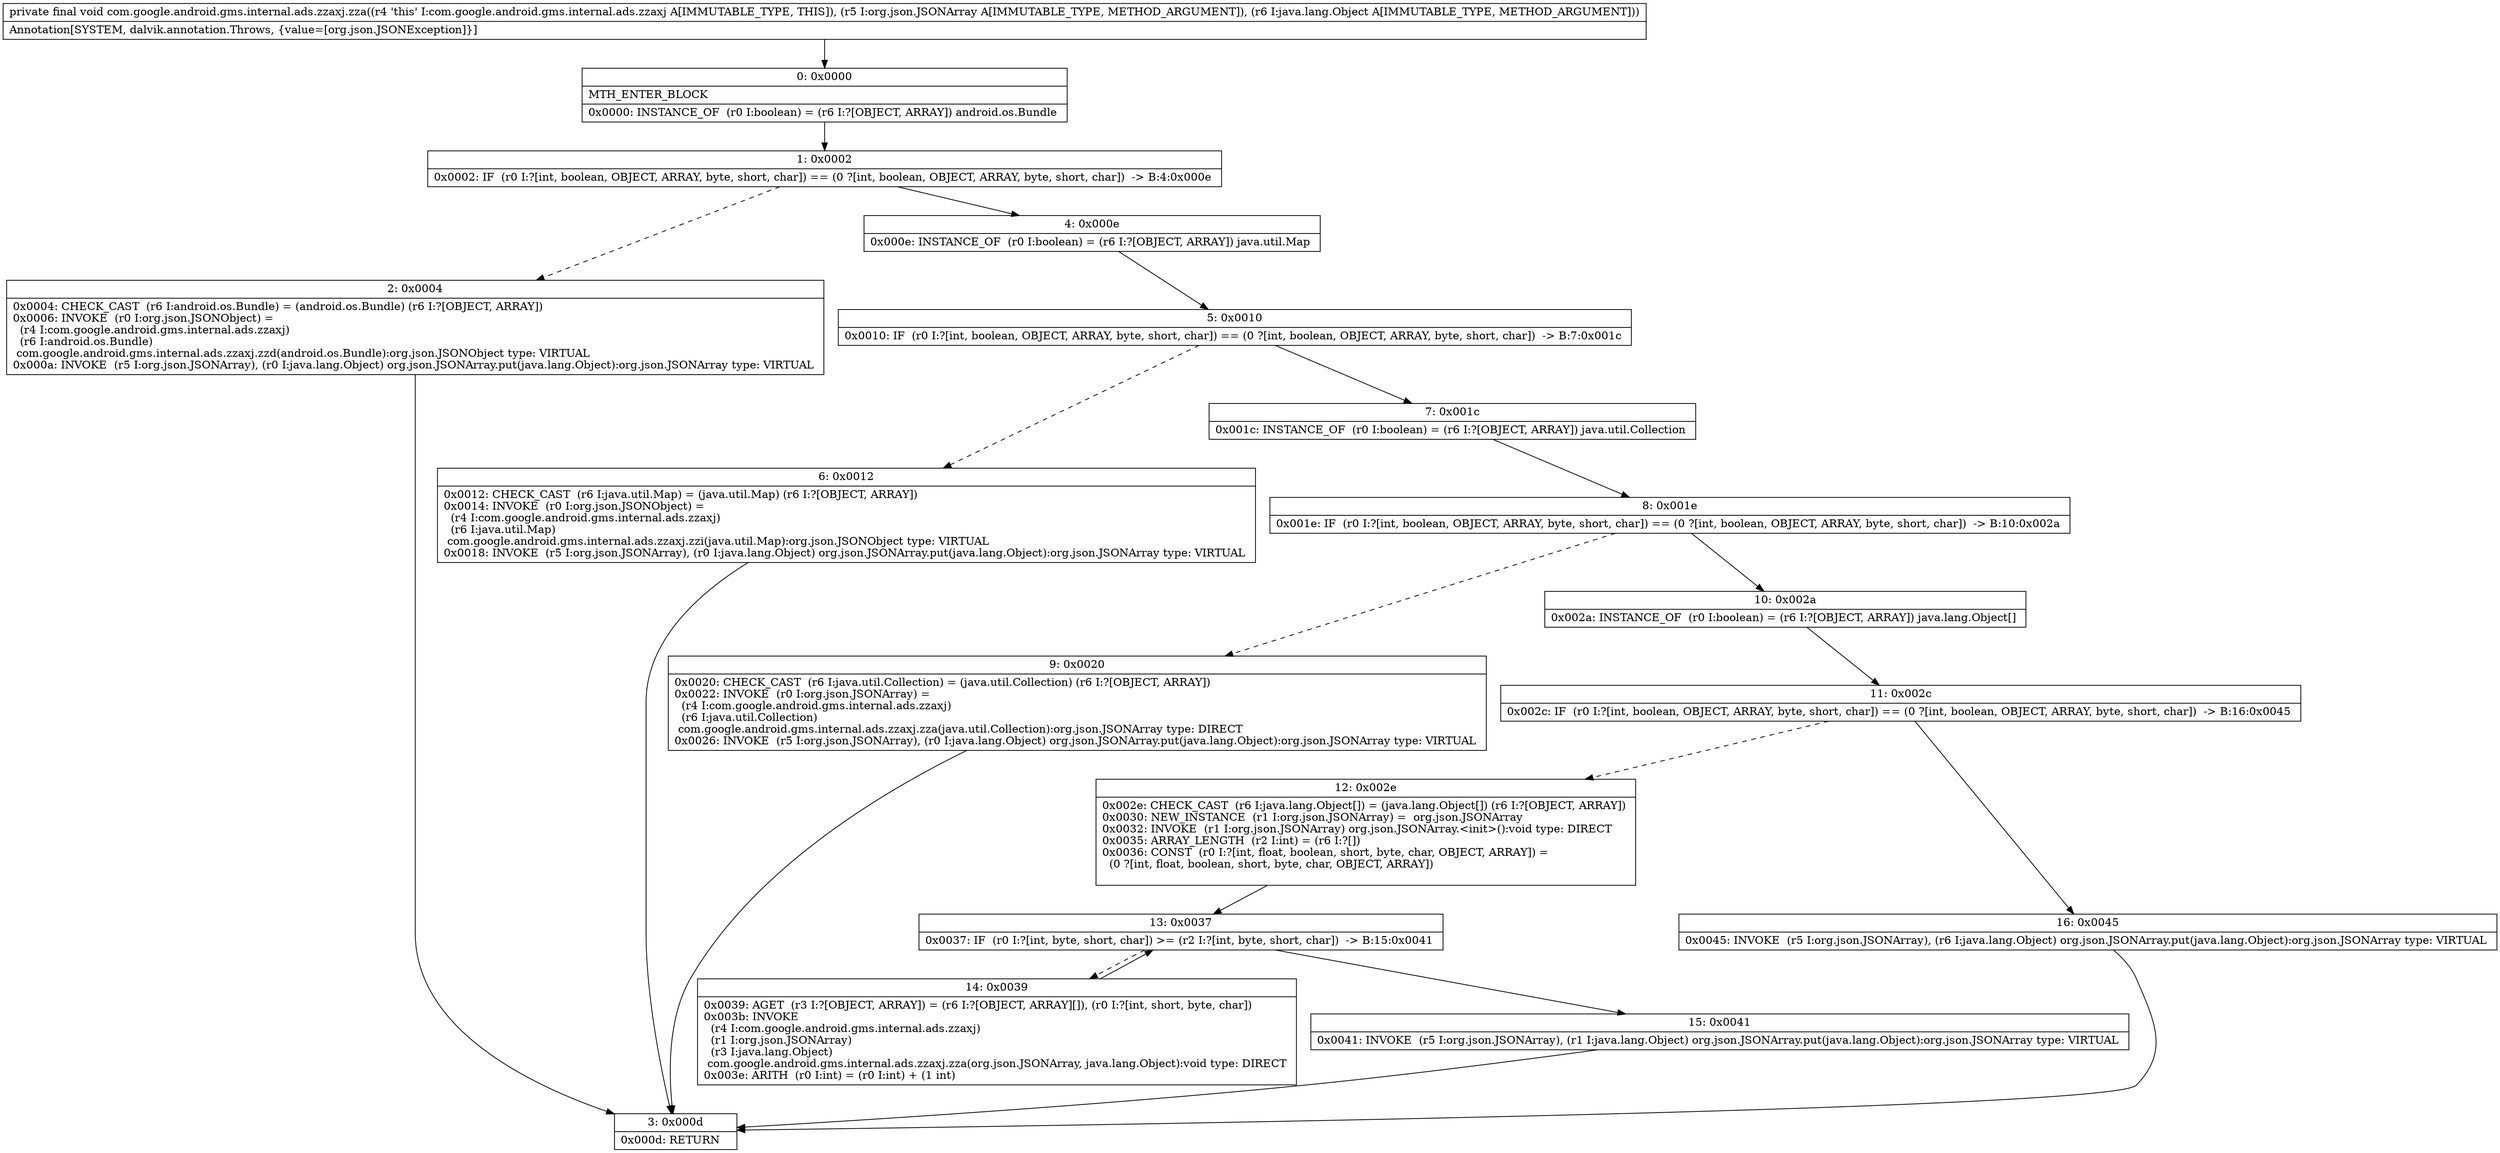 digraph "CFG forcom.google.android.gms.internal.ads.zzaxj.zza(Lorg\/json\/JSONArray;Ljava\/lang\/Object;)V" {
Node_0 [shape=record,label="{0\:\ 0x0000|MTH_ENTER_BLOCK\l|0x0000: INSTANCE_OF  (r0 I:boolean) = (r6 I:?[OBJECT, ARRAY]) android.os.Bundle \l}"];
Node_1 [shape=record,label="{1\:\ 0x0002|0x0002: IF  (r0 I:?[int, boolean, OBJECT, ARRAY, byte, short, char]) == (0 ?[int, boolean, OBJECT, ARRAY, byte, short, char])  \-\> B:4:0x000e \l}"];
Node_2 [shape=record,label="{2\:\ 0x0004|0x0004: CHECK_CAST  (r6 I:android.os.Bundle) = (android.os.Bundle) (r6 I:?[OBJECT, ARRAY]) \l0x0006: INVOKE  (r0 I:org.json.JSONObject) = \l  (r4 I:com.google.android.gms.internal.ads.zzaxj)\l  (r6 I:android.os.Bundle)\l com.google.android.gms.internal.ads.zzaxj.zzd(android.os.Bundle):org.json.JSONObject type: VIRTUAL \l0x000a: INVOKE  (r5 I:org.json.JSONArray), (r0 I:java.lang.Object) org.json.JSONArray.put(java.lang.Object):org.json.JSONArray type: VIRTUAL \l}"];
Node_3 [shape=record,label="{3\:\ 0x000d|0x000d: RETURN   \l}"];
Node_4 [shape=record,label="{4\:\ 0x000e|0x000e: INSTANCE_OF  (r0 I:boolean) = (r6 I:?[OBJECT, ARRAY]) java.util.Map \l}"];
Node_5 [shape=record,label="{5\:\ 0x0010|0x0010: IF  (r0 I:?[int, boolean, OBJECT, ARRAY, byte, short, char]) == (0 ?[int, boolean, OBJECT, ARRAY, byte, short, char])  \-\> B:7:0x001c \l}"];
Node_6 [shape=record,label="{6\:\ 0x0012|0x0012: CHECK_CAST  (r6 I:java.util.Map) = (java.util.Map) (r6 I:?[OBJECT, ARRAY]) \l0x0014: INVOKE  (r0 I:org.json.JSONObject) = \l  (r4 I:com.google.android.gms.internal.ads.zzaxj)\l  (r6 I:java.util.Map)\l com.google.android.gms.internal.ads.zzaxj.zzi(java.util.Map):org.json.JSONObject type: VIRTUAL \l0x0018: INVOKE  (r5 I:org.json.JSONArray), (r0 I:java.lang.Object) org.json.JSONArray.put(java.lang.Object):org.json.JSONArray type: VIRTUAL \l}"];
Node_7 [shape=record,label="{7\:\ 0x001c|0x001c: INSTANCE_OF  (r0 I:boolean) = (r6 I:?[OBJECT, ARRAY]) java.util.Collection \l}"];
Node_8 [shape=record,label="{8\:\ 0x001e|0x001e: IF  (r0 I:?[int, boolean, OBJECT, ARRAY, byte, short, char]) == (0 ?[int, boolean, OBJECT, ARRAY, byte, short, char])  \-\> B:10:0x002a \l}"];
Node_9 [shape=record,label="{9\:\ 0x0020|0x0020: CHECK_CAST  (r6 I:java.util.Collection) = (java.util.Collection) (r6 I:?[OBJECT, ARRAY]) \l0x0022: INVOKE  (r0 I:org.json.JSONArray) = \l  (r4 I:com.google.android.gms.internal.ads.zzaxj)\l  (r6 I:java.util.Collection)\l com.google.android.gms.internal.ads.zzaxj.zza(java.util.Collection):org.json.JSONArray type: DIRECT \l0x0026: INVOKE  (r5 I:org.json.JSONArray), (r0 I:java.lang.Object) org.json.JSONArray.put(java.lang.Object):org.json.JSONArray type: VIRTUAL \l}"];
Node_10 [shape=record,label="{10\:\ 0x002a|0x002a: INSTANCE_OF  (r0 I:boolean) = (r6 I:?[OBJECT, ARRAY]) java.lang.Object[] \l}"];
Node_11 [shape=record,label="{11\:\ 0x002c|0x002c: IF  (r0 I:?[int, boolean, OBJECT, ARRAY, byte, short, char]) == (0 ?[int, boolean, OBJECT, ARRAY, byte, short, char])  \-\> B:16:0x0045 \l}"];
Node_12 [shape=record,label="{12\:\ 0x002e|0x002e: CHECK_CAST  (r6 I:java.lang.Object[]) = (java.lang.Object[]) (r6 I:?[OBJECT, ARRAY]) \l0x0030: NEW_INSTANCE  (r1 I:org.json.JSONArray) =  org.json.JSONArray \l0x0032: INVOKE  (r1 I:org.json.JSONArray) org.json.JSONArray.\<init\>():void type: DIRECT \l0x0035: ARRAY_LENGTH  (r2 I:int) = (r6 I:?[]) \l0x0036: CONST  (r0 I:?[int, float, boolean, short, byte, char, OBJECT, ARRAY]) = \l  (0 ?[int, float, boolean, short, byte, char, OBJECT, ARRAY])\l \l}"];
Node_13 [shape=record,label="{13\:\ 0x0037|0x0037: IF  (r0 I:?[int, byte, short, char]) \>= (r2 I:?[int, byte, short, char])  \-\> B:15:0x0041 \l}"];
Node_14 [shape=record,label="{14\:\ 0x0039|0x0039: AGET  (r3 I:?[OBJECT, ARRAY]) = (r6 I:?[OBJECT, ARRAY][]), (r0 I:?[int, short, byte, char]) \l0x003b: INVOKE  \l  (r4 I:com.google.android.gms.internal.ads.zzaxj)\l  (r1 I:org.json.JSONArray)\l  (r3 I:java.lang.Object)\l com.google.android.gms.internal.ads.zzaxj.zza(org.json.JSONArray, java.lang.Object):void type: DIRECT \l0x003e: ARITH  (r0 I:int) = (r0 I:int) + (1 int) \l}"];
Node_15 [shape=record,label="{15\:\ 0x0041|0x0041: INVOKE  (r5 I:org.json.JSONArray), (r1 I:java.lang.Object) org.json.JSONArray.put(java.lang.Object):org.json.JSONArray type: VIRTUAL \l}"];
Node_16 [shape=record,label="{16\:\ 0x0045|0x0045: INVOKE  (r5 I:org.json.JSONArray), (r6 I:java.lang.Object) org.json.JSONArray.put(java.lang.Object):org.json.JSONArray type: VIRTUAL \l}"];
MethodNode[shape=record,label="{private final void com.google.android.gms.internal.ads.zzaxj.zza((r4 'this' I:com.google.android.gms.internal.ads.zzaxj A[IMMUTABLE_TYPE, THIS]), (r5 I:org.json.JSONArray A[IMMUTABLE_TYPE, METHOD_ARGUMENT]), (r6 I:java.lang.Object A[IMMUTABLE_TYPE, METHOD_ARGUMENT]))  | Annotation[SYSTEM, dalvik.annotation.Throws, \{value=[org.json.JSONException]\}]\l}"];
MethodNode -> Node_0;
Node_0 -> Node_1;
Node_1 -> Node_2[style=dashed];
Node_1 -> Node_4;
Node_2 -> Node_3;
Node_4 -> Node_5;
Node_5 -> Node_6[style=dashed];
Node_5 -> Node_7;
Node_6 -> Node_3;
Node_7 -> Node_8;
Node_8 -> Node_9[style=dashed];
Node_8 -> Node_10;
Node_9 -> Node_3;
Node_10 -> Node_11;
Node_11 -> Node_12[style=dashed];
Node_11 -> Node_16;
Node_12 -> Node_13;
Node_13 -> Node_14[style=dashed];
Node_13 -> Node_15;
Node_14 -> Node_13;
Node_15 -> Node_3;
Node_16 -> Node_3;
}

